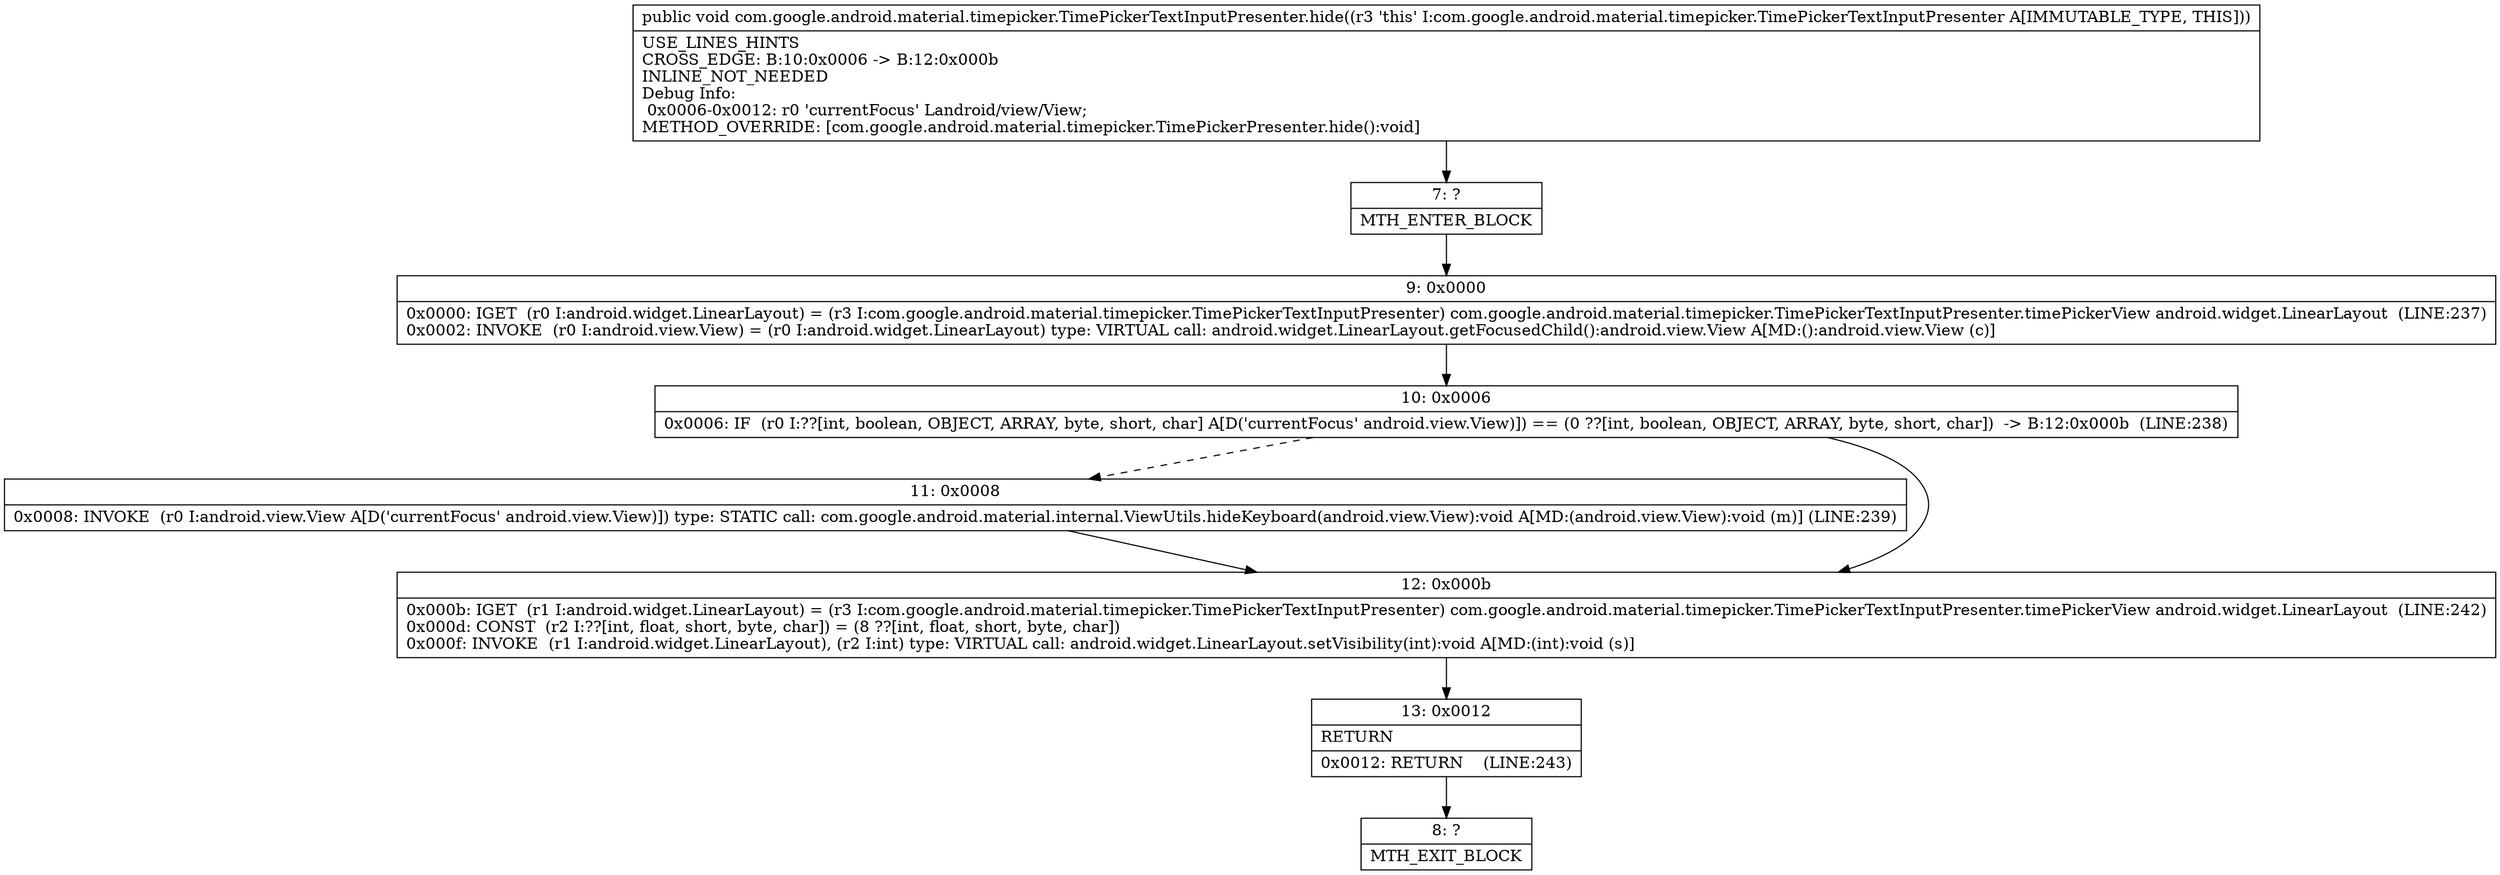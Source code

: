 digraph "CFG forcom.google.android.material.timepicker.TimePickerTextInputPresenter.hide()V" {
Node_7 [shape=record,label="{7\:\ ?|MTH_ENTER_BLOCK\l}"];
Node_9 [shape=record,label="{9\:\ 0x0000|0x0000: IGET  (r0 I:android.widget.LinearLayout) = (r3 I:com.google.android.material.timepicker.TimePickerTextInputPresenter) com.google.android.material.timepicker.TimePickerTextInputPresenter.timePickerView android.widget.LinearLayout  (LINE:237)\l0x0002: INVOKE  (r0 I:android.view.View) = (r0 I:android.widget.LinearLayout) type: VIRTUAL call: android.widget.LinearLayout.getFocusedChild():android.view.View A[MD:():android.view.View (c)]\l}"];
Node_10 [shape=record,label="{10\:\ 0x0006|0x0006: IF  (r0 I:??[int, boolean, OBJECT, ARRAY, byte, short, char] A[D('currentFocus' android.view.View)]) == (0 ??[int, boolean, OBJECT, ARRAY, byte, short, char])  \-\> B:12:0x000b  (LINE:238)\l}"];
Node_11 [shape=record,label="{11\:\ 0x0008|0x0008: INVOKE  (r0 I:android.view.View A[D('currentFocus' android.view.View)]) type: STATIC call: com.google.android.material.internal.ViewUtils.hideKeyboard(android.view.View):void A[MD:(android.view.View):void (m)] (LINE:239)\l}"];
Node_12 [shape=record,label="{12\:\ 0x000b|0x000b: IGET  (r1 I:android.widget.LinearLayout) = (r3 I:com.google.android.material.timepicker.TimePickerTextInputPresenter) com.google.android.material.timepicker.TimePickerTextInputPresenter.timePickerView android.widget.LinearLayout  (LINE:242)\l0x000d: CONST  (r2 I:??[int, float, short, byte, char]) = (8 ??[int, float, short, byte, char]) \l0x000f: INVOKE  (r1 I:android.widget.LinearLayout), (r2 I:int) type: VIRTUAL call: android.widget.LinearLayout.setVisibility(int):void A[MD:(int):void (s)]\l}"];
Node_13 [shape=record,label="{13\:\ 0x0012|RETURN\l|0x0012: RETURN    (LINE:243)\l}"];
Node_8 [shape=record,label="{8\:\ ?|MTH_EXIT_BLOCK\l}"];
MethodNode[shape=record,label="{public void com.google.android.material.timepicker.TimePickerTextInputPresenter.hide((r3 'this' I:com.google.android.material.timepicker.TimePickerTextInputPresenter A[IMMUTABLE_TYPE, THIS]))  | USE_LINES_HINTS\lCROSS_EDGE: B:10:0x0006 \-\> B:12:0x000b\lINLINE_NOT_NEEDED\lDebug Info:\l  0x0006\-0x0012: r0 'currentFocus' Landroid\/view\/View;\lMETHOD_OVERRIDE: [com.google.android.material.timepicker.TimePickerPresenter.hide():void]\l}"];
MethodNode -> Node_7;Node_7 -> Node_9;
Node_9 -> Node_10;
Node_10 -> Node_11[style=dashed];
Node_10 -> Node_12;
Node_11 -> Node_12;
Node_12 -> Node_13;
Node_13 -> Node_8;
}

